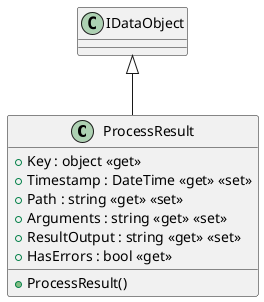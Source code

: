 @startuml
class ProcessResult {
    + ProcessResult()
    + Key : object <<get>>
    + Timestamp : DateTime <<get>> <<set>>
    + Path : string <<get>> <<set>>
    + Arguments : string <<get>> <<set>>
    + ResultOutput : string <<get>> <<set>>
    + HasErrors : bool <<get>>
}
IDataObject <|-- ProcessResult
@enduml
